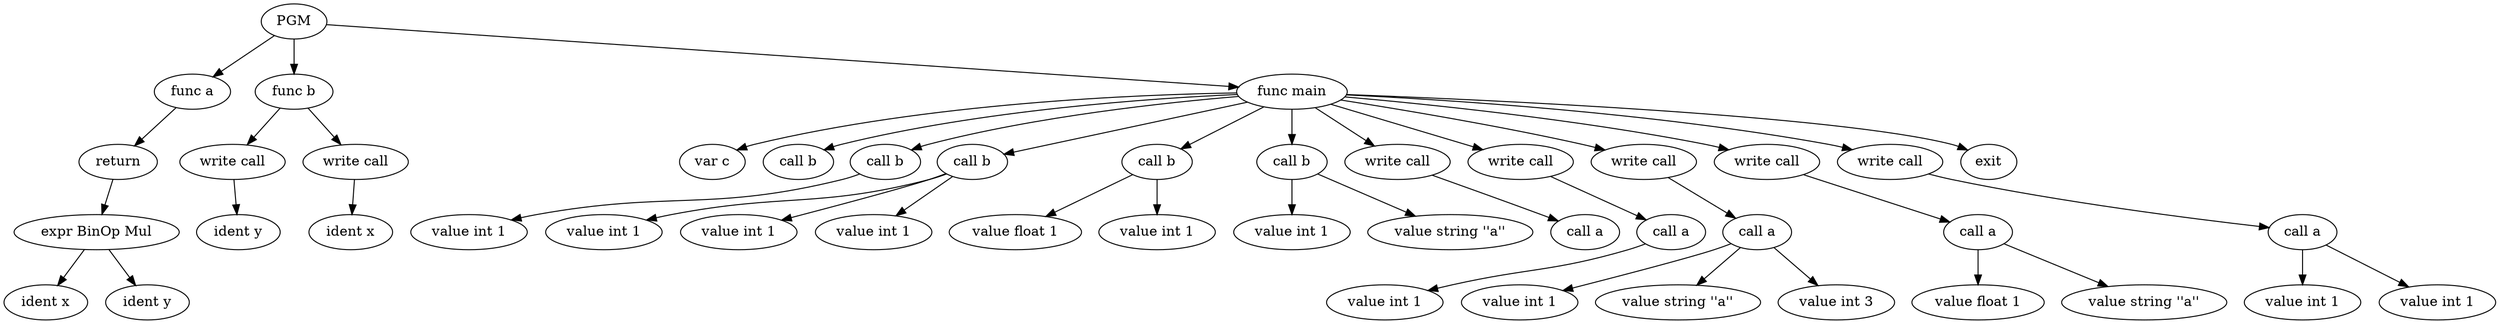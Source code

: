 digraph ast {
0[label = PGM, shape = ellipse]
1[label = "func a", shape = ellipse]
0 -> 1
2[label = "return", shape = ellipse]
1 -> 2
3[label = "expr BinOp Mul", shape = ellipse]
2 -> 3
4[label = "ident x", shape = ellipse]
3 -> 4
5[label = "ident y", shape = ellipse]
3 -> 5
6[label = "func b", shape = ellipse]
0 -> 6
7[label = "write call", shape = ellipse]
6 -> 7
8[label = "ident y", shape = ellipse]
7 -> 8
9[label = "write call", shape = ellipse]
6 -> 9
10[label = "ident x", shape = ellipse]
9 -> 10
11[label = "func main", shape = ellipse]
0 -> 11
12[label = "var c", shape = ellipse]
11 -> 12
13[label = "call b", shape = ellipse]
11 -> 13
14[label = "call b", shape = ellipse]
11 -> 14
15[label = "value int 1", shape = ellipse]
14 -> 15
16[label = "call b", shape = ellipse]
11 -> 16
17[label = "value int 1", shape = ellipse]
16 -> 17
18[label = "value int 1", shape = ellipse]
16 -> 18
19[label = "value int 1", shape = ellipse]
16 -> 19
20[label = "call b", shape = ellipse]
11 -> 20
21[label = "value float 1", shape = ellipse]
20 -> 21
22[label = "value int 1", shape = ellipse]
20 -> 22
23[label = "call b", shape = ellipse]
11 -> 23
24[label = "value int 1", shape = ellipse]
23 -> 24
25[label = "value string ''a''", shape = ellipse]
23 -> 25
26[label = "write call", shape = ellipse]
11 -> 26
27[label = "call a", shape = ellipse]
26 -> 27
28[label = "write call", shape = ellipse]
11 -> 28
29[label = "call a", shape = ellipse]
28 -> 29
30[label = "value int 1", shape = ellipse]
29 -> 30
31[label = "write call", shape = ellipse]
11 -> 31
32[label = "call a", shape = ellipse]
31 -> 32
33[label = "value int 1", shape = ellipse]
32 -> 33
34[label = "value string ''a''", shape = ellipse]
32 -> 34
35[label = "value int 3", shape = ellipse]
32 -> 35
36[label = "write call", shape = ellipse]
11 -> 36
37[label = "call a", shape = ellipse]
36 -> 37
38[label = "value float 1", shape = ellipse]
37 -> 38
39[label = "value string ''a''", shape = ellipse]
37 -> 39
40[label = "write call", shape = ellipse]
11 -> 40
41[label = "call a", shape = ellipse]
40 -> 41
42[label = "value int 1", shape = ellipse]
41 -> 42
43[label = "value int 1", shape = ellipse]
41 -> 43
44[label = "exit", shape = ellipse]
11 -> 44
}